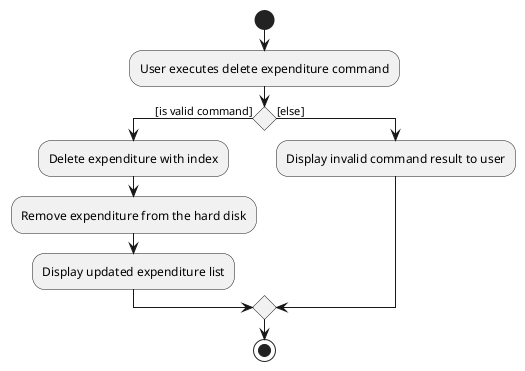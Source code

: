 @startuml
start
:User executes delete expenditure command;
if() then ([is valid command])
    :Delete expenditure with index;
    :Remove expenditure from the hard disk;
    :Display updated expenditure list;
else ([else])
    :Display invalid command result to user;
endif
stop
@enduml
